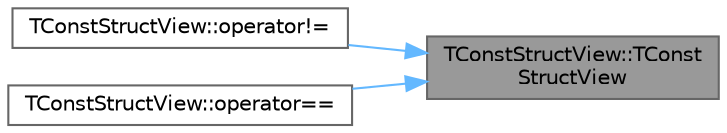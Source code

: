 digraph "TConstStructView::TConstStructView"
{
 // INTERACTIVE_SVG=YES
 // LATEX_PDF_SIZE
  bgcolor="transparent";
  edge [fontname=Helvetica,fontsize=10,labelfontname=Helvetica,labelfontsize=10];
  node [fontname=Helvetica,fontsize=10,shape=box,height=0.2,width=0.4];
  rankdir="RL";
  Node1 [id="Node000001",label="TConstStructView::TConst\lStructView",height=0.2,width=0.4,color="gray40", fillcolor="grey60", style="filled", fontcolor="black",tooltip=" "];
  Node1 -> Node2 [id="edge1_Node000001_Node000002",dir="back",color="steelblue1",style="solid",tooltip=" "];
  Node2 [id="Node000002",label="TConstStructView::operator!=",height=0.2,width=0.4,color="grey40", fillcolor="white", style="filled",URL="$d3/db1/structTConstStructView.html#a8b6387d477382a85e8b6761a5dc19e7f",tooltip=" "];
  Node1 -> Node3 [id="edge2_Node000001_Node000003",dir="back",color="steelblue1",style="solid",tooltip=" "];
  Node3 [id="Node000003",label="TConstStructView::operator==",height=0.2,width=0.4,color="grey40", fillcolor="white", style="filled",URL="$d3/db1/structTConstStructView.html#aa2c534db0306ec656f42deb3f1911fab",tooltip="Comparison operators."];
}
